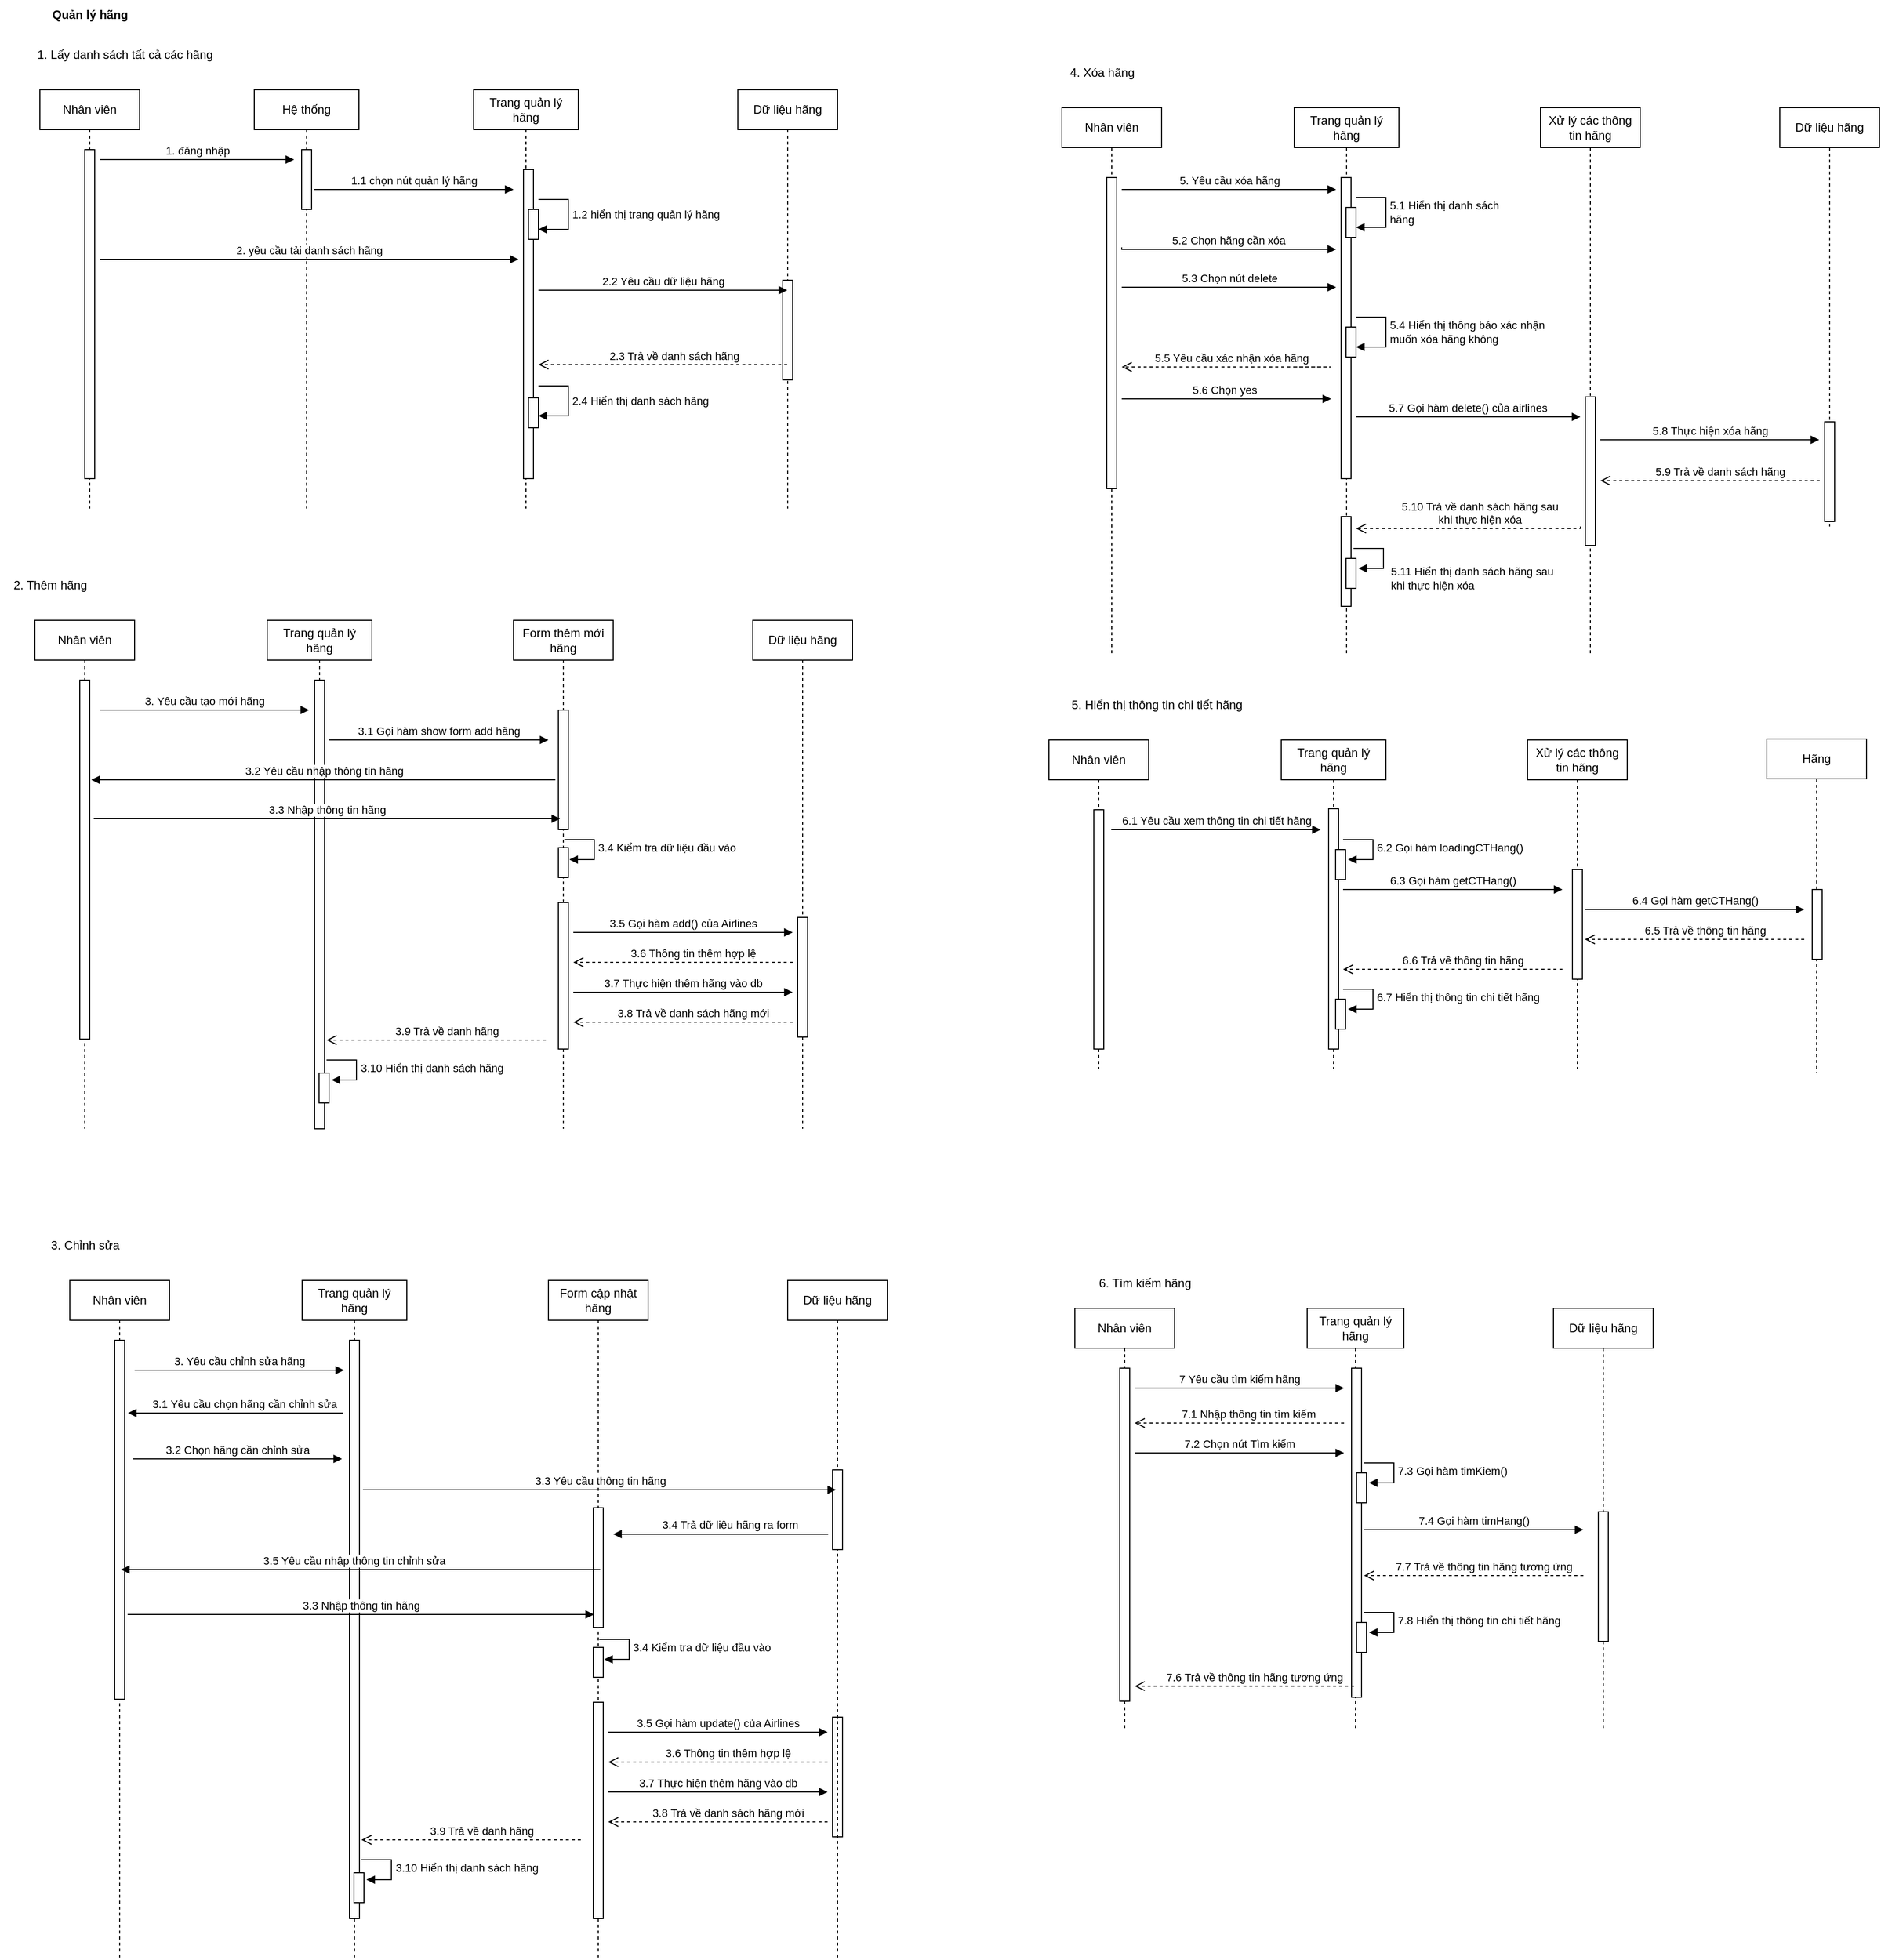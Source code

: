 <mxfile version="22.0.6" type="github">
  <diagram name="Bản sao của Trang-9" id="n7YupnNxS1B1uf7vRVLN">
    <mxGraphModel dx="1502" dy="568" grid="0" gridSize="10" guides="1" tooltips="1" connect="1" arrows="1" fold="1" page="1" pageScale="1" pageWidth="2339" pageHeight="3300" math="0" shadow="0">
      <root>
        <mxCell id="ijy5WbkwjNXw3hCgH0EY-0" />
        <mxCell id="ijy5WbkwjNXw3hCgH0EY-1" parent="ijy5WbkwjNXw3hCgH0EY-0" />
        <mxCell id="ijy5WbkwjNXw3hCgH0EY-2" value="&lt;b&gt;Quản lý hãng&lt;/b&gt;" style="text;html=1;align=center;verticalAlign=middle;resizable=0;points=[];autosize=1;strokeColor=none;fillColor=none;" parent="ijy5WbkwjNXw3hCgH0EY-1" vertex="1">
          <mxGeometry x="285" y="1150" width="100" height="30" as="geometry" />
        </mxCell>
        <mxCell id="ijy5WbkwjNXw3hCgH0EY-3" value="Hệ thống" style="shape=umlLifeline;perimeter=lifelinePerimeter;whiteSpace=wrap;html=1;container=1;dropTarget=0;collapsible=0;recursiveResize=0;outlineConnect=0;portConstraint=eastwest;newEdgeStyle={&quot;curved&quot;:0,&quot;rounded&quot;:0};" parent="ijy5WbkwjNXw3hCgH0EY-1" vertex="1">
          <mxGeometry x="500" y="1240" width="105" height="420" as="geometry" />
        </mxCell>
        <mxCell id="ijy5WbkwjNXw3hCgH0EY-4" value="" style="html=1;points=[[0,0,0,0,5],[0,1,0,0,-5],[1,0,0,0,5],[1,1,0,0,-5]];perimeter=orthogonalPerimeter;outlineConnect=0;targetShapes=umlLifeline;portConstraint=eastwest;newEdgeStyle={&quot;curved&quot;:0,&quot;rounded&quot;:0};" parent="ijy5WbkwjNXw3hCgH0EY-3" vertex="1">
          <mxGeometry x="47.5" y="60" width="10" height="60" as="geometry" />
        </mxCell>
        <mxCell id="ijy5WbkwjNXw3hCgH0EY-5" value="1. đăng nhập" style="html=1;verticalAlign=bottom;endArrow=block;curved=0;rounded=0;" parent="ijy5WbkwjNXw3hCgH0EY-3" edge="1">
          <mxGeometry width="80" relative="1" as="geometry">
            <mxPoint x="-155" y="70" as="sourcePoint" />
            <mxPoint x="40" y="70" as="targetPoint" />
          </mxGeometry>
        </mxCell>
        <mxCell id="ijy5WbkwjNXw3hCgH0EY-6" value="1.1 chọn nút quản lý hãng" style="html=1;verticalAlign=bottom;endArrow=block;curved=0;rounded=0;" parent="ijy5WbkwjNXw3hCgH0EY-3" edge="1">
          <mxGeometry width="80" relative="1" as="geometry">
            <mxPoint x="60" y="100" as="sourcePoint" />
            <mxPoint x="260" y="100" as="targetPoint" />
            <mxPoint as="offset" />
          </mxGeometry>
        </mxCell>
        <mxCell id="ijy5WbkwjNXw3hCgH0EY-7" value="Trang quản lý &lt;br&gt;hãng" style="shape=umlLifeline;perimeter=lifelinePerimeter;whiteSpace=wrap;html=1;container=1;dropTarget=0;collapsible=0;recursiveResize=0;outlineConnect=0;portConstraint=eastwest;newEdgeStyle={&quot;curved&quot;:0,&quot;rounded&quot;:0};" parent="ijy5WbkwjNXw3hCgH0EY-1" vertex="1">
          <mxGeometry x="720" y="1240" width="105" height="420" as="geometry" />
        </mxCell>
        <mxCell id="ijy5WbkwjNXw3hCgH0EY-8" value="" style="html=1;points=[[0,0,0,0,5],[0,1,0,0,-5],[1,0,0,0,5],[1,1,0,0,-5]];perimeter=orthogonalPerimeter;outlineConnect=0;targetShapes=umlLifeline;portConstraint=eastwest;newEdgeStyle={&quot;curved&quot;:0,&quot;rounded&quot;:0};" parent="ijy5WbkwjNXw3hCgH0EY-7" vertex="1">
          <mxGeometry x="50" y="80" width="10" height="310" as="geometry" />
        </mxCell>
        <mxCell id="ijy5WbkwjNXw3hCgH0EY-9" value="" style="html=1;points=[[0,0,0,0,5],[0,1,0,0,-5],[1,0,0,0,5],[1,1,0,0,-5]];perimeter=orthogonalPerimeter;outlineConnect=0;targetShapes=umlLifeline;portConstraint=eastwest;newEdgeStyle={&quot;curved&quot;:0,&quot;rounded&quot;:0};" parent="ijy5WbkwjNXw3hCgH0EY-7" vertex="1">
          <mxGeometry x="55" y="120" width="10" height="30" as="geometry" />
        </mxCell>
        <mxCell id="ijy5WbkwjNXw3hCgH0EY-10" value="1.2 hiển thị trang quản lý hãng" style="html=1;align=left;spacingLeft=2;endArrow=block;rounded=0;edgeStyle=orthogonalEdgeStyle;curved=0;rounded=0;" parent="ijy5WbkwjNXw3hCgH0EY-7" edge="1">
          <mxGeometry relative="1" as="geometry">
            <mxPoint x="65" y="110" as="sourcePoint" />
            <Array as="points">
              <mxPoint x="95" y="140" />
            </Array>
            <mxPoint x="65" y="140" as="targetPoint" />
          </mxGeometry>
        </mxCell>
        <mxCell id="ijy5WbkwjNXw3hCgH0EY-11" value="" style="html=1;points=[[0,0,0,0,5],[0,1,0,0,-5],[1,0,0,0,5],[1,1,0,0,-5]];perimeter=orthogonalPerimeter;outlineConnect=0;targetShapes=umlLifeline;portConstraint=eastwest;newEdgeStyle={&quot;curved&quot;:0,&quot;rounded&quot;:0};" parent="ijy5WbkwjNXw3hCgH0EY-7" vertex="1">
          <mxGeometry x="55" y="309" width="10" height="30" as="geometry" />
        </mxCell>
        <mxCell id="ijy5WbkwjNXw3hCgH0EY-12" value="2.4 Hiển thị danh sách hãng" style="html=1;align=left;spacingLeft=2;endArrow=block;rounded=0;edgeStyle=orthogonalEdgeStyle;curved=0;rounded=0;" parent="ijy5WbkwjNXw3hCgH0EY-7" edge="1">
          <mxGeometry relative="1" as="geometry">
            <mxPoint x="65" y="297" as="sourcePoint" />
            <Array as="points">
              <mxPoint x="95" y="327" />
            </Array>
            <mxPoint x="65" y="327" as="targetPoint" />
          </mxGeometry>
        </mxCell>
        <mxCell id="ijy5WbkwjNXw3hCgH0EY-13" value="Dữ liệu hãng" style="shape=umlLifeline;perimeter=lifelinePerimeter;whiteSpace=wrap;html=1;container=1;dropTarget=0;collapsible=0;recursiveResize=0;outlineConnect=0;portConstraint=eastwest;newEdgeStyle={&quot;curved&quot;:0,&quot;rounded&quot;:0};" parent="ijy5WbkwjNXw3hCgH0EY-1" vertex="1">
          <mxGeometry x="985" y="1240" width="100" height="420" as="geometry" />
        </mxCell>
        <mxCell id="ijy5WbkwjNXw3hCgH0EY-14" value="" style="html=1;points=[[0,0,0,0,5],[0,1,0,0,-5],[1,0,0,0,5],[1,1,0,0,-5]];perimeter=orthogonalPerimeter;outlineConnect=0;targetShapes=umlLifeline;portConstraint=eastwest;newEdgeStyle={&quot;curved&quot;:0,&quot;rounded&quot;:0};" parent="ijy5WbkwjNXw3hCgH0EY-13" vertex="1">
          <mxGeometry x="45" y="191" width="10" height="100" as="geometry" />
        </mxCell>
        <mxCell id="ijy5WbkwjNXw3hCgH0EY-15" value="Nhân viên" style="shape=umlLifeline;perimeter=lifelinePerimeter;whiteSpace=wrap;html=1;container=1;dropTarget=0;collapsible=0;recursiveResize=0;outlineConnect=0;portConstraint=eastwest;newEdgeStyle={&quot;curved&quot;:0,&quot;rounded&quot;:0};" parent="ijy5WbkwjNXw3hCgH0EY-1" vertex="1">
          <mxGeometry x="285" y="1240" width="100" height="420" as="geometry" />
        </mxCell>
        <mxCell id="ijy5WbkwjNXw3hCgH0EY-16" value="" style="html=1;points=[[0,0,0,0,5],[0,1,0,0,-5],[1,0,0,0,5],[1,1,0,0,-5]];perimeter=orthogonalPerimeter;outlineConnect=0;targetShapes=umlLifeline;portConstraint=eastwest;newEdgeStyle={&quot;curved&quot;:0,&quot;rounded&quot;:0};" parent="ijy5WbkwjNXw3hCgH0EY-15" vertex="1">
          <mxGeometry x="45" y="60" width="10" height="330" as="geometry" />
        </mxCell>
        <mxCell id="ijy5WbkwjNXw3hCgH0EY-17" value="1. Lấy danh sách tất cả các hãng" style="text;html=1;align=center;verticalAlign=middle;resizable=0;points=[];autosize=1;strokeColor=none;fillColor=none;" parent="ijy5WbkwjNXw3hCgH0EY-1" vertex="1">
          <mxGeometry x="270" y="1190" width="200" height="30" as="geometry" />
        </mxCell>
        <mxCell id="ijy5WbkwjNXw3hCgH0EY-18" value="2. yêu cầu tải danh sách hãng" style="html=1;verticalAlign=bottom;endArrow=block;curved=0;rounded=0;" parent="ijy5WbkwjNXw3hCgH0EY-1" edge="1">
          <mxGeometry width="80" relative="1" as="geometry">
            <mxPoint x="345" y="1410" as="sourcePoint" />
            <mxPoint x="765" y="1410" as="targetPoint" />
          </mxGeometry>
        </mxCell>
        <mxCell id="ijy5WbkwjNXw3hCgH0EY-19" value="2.2 Yêu cầu dữ liệu hãng" style="html=1;verticalAlign=bottom;endArrow=block;curved=0;rounded=0;" parent="ijy5WbkwjNXw3hCgH0EY-1" edge="1">
          <mxGeometry x="0.004" width="80" relative="1" as="geometry">
            <mxPoint x="785" y="1441" as="sourcePoint" />
            <mxPoint x="1034.5" y="1441" as="targetPoint" />
            <mxPoint as="offset" />
          </mxGeometry>
        </mxCell>
        <mxCell id="ijy5WbkwjNXw3hCgH0EY-20" value="2.3 Trả về danh sách hãng" style="html=1;verticalAlign=bottom;endArrow=open;dashed=1;endSize=8;edgeStyle=elbowEdgeStyle;elbow=vertical;curved=0;rounded=0;" parent="ijy5WbkwjNXw3hCgH0EY-1" edge="1">
          <mxGeometry x="-0.091" relative="1" as="geometry">
            <mxPoint x="785" y="1515.62" as="targetPoint" />
            <Array as="points">
              <mxPoint x="880" y="1515.62" />
            </Array>
            <mxPoint x="1034.5" y="1515.62" as="sourcePoint" />
            <mxPoint as="offset" />
          </mxGeometry>
        </mxCell>
        <mxCell id="ijy5WbkwjNXw3hCgH0EY-21" value="2. Thêm hãng" style="text;html=1;align=center;verticalAlign=middle;resizable=0;points=[];autosize=1;strokeColor=none;fillColor=none;" parent="ijy5WbkwjNXw3hCgH0EY-1" vertex="1">
          <mxGeometry x="245" y="1722" width="100" height="30" as="geometry" />
        </mxCell>
        <mxCell id="ijy5WbkwjNXw3hCgH0EY-22" value="Trang quản lý &lt;br&gt;hãng" style="shape=umlLifeline;perimeter=lifelinePerimeter;whiteSpace=wrap;html=1;container=1;dropTarget=0;collapsible=0;recursiveResize=0;outlineConnect=0;portConstraint=eastwest;newEdgeStyle={&quot;curved&quot;:0,&quot;rounded&quot;:0};" parent="ijy5WbkwjNXw3hCgH0EY-1" vertex="1">
          <mxGeometry x="513" y="1772" width="105" height="510" as="geometry" />
        </mxCell>
        <mxCell id="ijy5WbkwjNXw3hCgH0EY-23" value="" style="html=1;points=[[0,0,0,0,5],[0,1,0,0,-5],[1,0,0,0,5],[1,1,0,0,-5]];perimeter=orthogonalPerimeter;outlineConnect=0;targetShapes=umlLifeline;portConstraint=eastwest;newEdgeStyle={&quot;curved&quot;:0,&quot;rounded&quot;:0};" parent="ijy5WbkwjNXw3hCgH0EY-22" vertex="1">
          <mxGeometry x="47.5" y="60" width="10" height="450" as="geometry" />
        </mxCell>
        <mxCell id="ijy5WbkwjNXw3hCgH0EY-24" value="Form thêm mới hãng" style="shape=umlLifeline;perimeter=lifelinePerimeter;whiteSpace=wrap;html=1;container=1;dropTarget=0;collapsible=0;recursiveResize=0;outlineConnect=0;portConstraint=eastwest;newEdgeStyle={&quot;curved&quot;:0,&quot;rounded&quot;:0};" parent="ijy5WbkwjNXw3hCgH0EY-1" vertex="1">
          <mxGeometry x="760" y="1772" width="100" height="510" as="geometry" />
        </mxCell>
        <mxCell id="ijy5WbkwjNXw3hCgH0EY-25" value="" style="html=1;points=[];perimeter=orthogonalPerimeter;outlineConnect=0;targetShapes=umlLifeline;portConstraint=eastwest;newEdgeStyle={&quot;edgeStyle&quot;:&quot;elbowEdgeStyle&quot;,&quot;elbow&quot;:&quot;vertical&quot;,&quot;curved&quot;:0,&quot;rounded&quot;:0};" parent="ijy5WbkwjNXw3hCgH0EY-24" vertex="1">
          <mxGeometry x="45" y="283" width="10" height="147" as="geometry" />
        </mxCell>
        <mxCell id="ijy5WbkwjNXw3hCgH0EY-26" value="" style="html=1;points=[];perimeter=orthogonalPerimeter;outlineConnect=0;targetShapes=umlLifeline;portConstraint=eastwest;newEdgeStyle={&quot;edgeStyle&quot;:&quot;elbowEdgeStyle&quot;,&quot;elbow&quot;:&quot;vertical&quot;,&quot;curved&quot;:0,&quot;rounded&quot;:0};" parent="ijy5WbkwjNXw3hCgH0EY-24" vertex="1">
          <mxGeometry x="45" y="228" width="10" height="30" as="geometry" />
        </mxCell>
        <mxCell id="ijy5WbkwjNXw3hCgH0EY-27" value="" style="html=1;points=[];perimeter=orthogonalPerimeter;outlineConnect=0;targetShapes=umlLifeline;portConstraint=eastwest;newEdgeStyle={&quot;edgeStyle&quot;:&quot;elbowEdgeStyle&quot;,&quot;elbow&quot;:&quot;vertical&quot;,&quot;curved&quot;:0,&quot;rounded&quot;:0};" parent="ijy5WbkwjNXw3hCgH0EY-24" vertex="1">
          <mxGeometry x="45" y="90" width="10" height="120" as="geometry" />
        </mxCell>
        <mxCell id="ijy5WbkwjNXw3hCgH0EY-28" value="Dữ liệu hãng" style="shape=umlLifeline;perimeter=lifelinePerimeter;whiteSpace=wrap;html=1;container=1;dropTarget=0;collapsible=0;recursiveResize=0;outlineConnect=0;portConstraint=eastwest;newEdgeStyle={&quot;curved&quot;:0,&quot;rounded&quot;:0};" parent="ijy5WbkwjNXw3hCgH0EY-1" vertex="1">
          <mxGeometry x="1000" y="1772" width="100" height="510" as="geometry" />
        </mxCell>
        <mxCell id="ijy5WbkwjNXw3hCgH0EY-29" value="" style="html=1;points=[];perimeter=orthogonalPerimeter;outlineConnect=0;targetShapes=umlLifeline;portConstraint=eastwest;newEdgeStyle={&quot;edgeStyle&quot;:&quot;elbowEdgeStyle&quot;,&quot;elbow&quot;:&quot;vertical&quot;,&quot;curved&quot;:0,&quot;rounded&quot;:0};" parent="ijy5WbkwjNXw3hCgH0EY-28" vertex="1">
          <mxGeometry x="45" y="298" width="10" height="120" as="geometry" />
        </mxCell>
        <mxCell id="ijy5WbkwjNXw3hCgH0EY-30" value="Nhân viên" style="shape=umlLifeline;perimeter=lifelinePerimeter;whiteSpace=wrap;html=1;container=1;dropTarget=0;collapsible=0;recursiveResize=0;outlineConnect=0;portConstraint=eastwest;newEdgeStyle={&quot;curved&quot;:0,&quot;rounded&quot;:0};" parent="ijy5WbkwjNXw3hCgH0EY-1" vertex="1">
          <mxGeometry x="280" y="1772" width="100" height="510" as="geometry" />
        </mxCell>
        <mxCell id="ijy5WbkwjNXw3hCgH0EY-31" value="" style="html=1;points=[[0,0,0,0,5],[0,1,0,0,-5],[1,0,0,0,5],[1,1,0,0,-5]];perimeter=orthogonalPerimeter;outlineConnect=0;targetShapes=umlLifeline;portConstraint=eastwest;newEdgeStyle={&quot;curved&quot;:0,&quot;rounded&quot;:0};" parent="ijy5WbkwjNXw3hCgH0EY-30" vertex="1">
          <mxGeometry x="45" y="60" width="10" height="360" as="geometry" />
        </mxCell>
        <mxCell id="ijy5WbkwjNXw3hCgH0EY-32" value="" style="html=1;points=[];perimeter=orthogonalPerimeter;outlineConnect=0;targetShapes=umlLifeline;portConstraint=eastwest;newEdgeStyle={&quot;edgeStyle&quot;:&quot;elbowEdgeStyle&quot;,&quot;elbow&quot;:&quot;vertical&quot;,&quot;curved&quot;:0,&quot;rounded&quot;:0};" parent="ijy5WbkwjNXw3hCgH0EY-1" vertex="1">
          <mxGeometry x="565" y="2226" width="10" height="30" as="geometry" />
        </mxCell>
        <mxCell id="ijy5WbkwjNXw3hCgH0EY-33" value="3.10 Hiển thị danh sách hãng" style="html=1;align=left;spacingLeft=2;endArrow=block;rounded=0;edgeStyle=orthogonalEdgeStyle;curved=0;rounded=0;" parent="ijy5WbkwjNXw3hCgH0EY-1" edge="1">
          <mxGeometry relative="1" as="geometry">
            <mxPoint x="572.5" y="2213" as="sourcePoint" />
            <Array as="points">
              <mxPoint x="572.5" y="2213" />
              <mxPoint x="602.5" y="2213" />
              <mxPoint x="602.5" y="2233" />
            </Array>
            <mxPoint x="577.5" y="2233" as="targetPoint" />
          </mxGeometry>
        </mxCell>
        <mxCell id="ijy5WbkwjNXw3hCgH0EY-34" value="3. Yêu cầu tạo mới hãng" style="html=1;verticalAlign=bottom;endArrow=block;edgeStyle=elbowEdgeStyle;elbow=vertical;curved=0;rounded=0;" parent="ijy5WbkwjNXw3hCgH0EY-1" edge="1">
          <mxGeometry relative="1" as="geometry">
            <mxPoint x="345" y="1862" as="sourcePoint" />
            <Array as="points">
              <mxPoint x="430" y="1862" />
            </Array>
            <mxPoint x="555" y="1862" as="targetPoint" />
          </mxGeometry>
        </mxCell>
        <mxCell id="ijy5WbkwjNXw3hCgH0EY-35" value="3.1 Gọi hàm show form add hãng" style="html=1;verticalAlign=bottom;endArrow=block;edgeStyle=elbowEdgeStyle;elbow=vertical;curved=0;rounded=0;" parent="ijy5WbkwjNXw3hCgH0EY-1" edge="1">
          <mxGeometry relative="1" as="geometry">
            <mxPoint x="575" y="1892" as="sourcePoint" />
            <Array as="points">
              <mxPoint x="670" y="1892" />
            </Array>
            <mxPoint x="795" y="1892" as="targetPoint" />
            <mxPoint as="offset" />
          </mxGeometry>
        </mxCell>
        <mxCell id="ijy5WbkwjNXw3hCgH0EY-36" value="3.5 Gọi hàm&amp;nbsp;add() của Airlines" style="html=1;verticalAlign=bottom;endArrow=block;edgeStyle=elbowEdgeStyle;elbow=vertical;curved=0;rounded=0;" parent="ijy5WbkwjNXw3hCgH0EY-1" edge="1">
          <mxGeometry relative="1" as="geometry">
            <mxPoint x="820" y="2085" as="sourcePoint" />
            <Array as="points">
              <mxPoint x="915" y="2085" />
            </Array>
            <mxPoint x="1040" y="2085" as="targetPoint" />
            <mxPoint as="offset" />
          </mxGeometry>
        </mxCell>
        <mxCell id="ijy5WbkwjNXw3hCgH0EY-37" value="3.6 Thông tin thêm hợp lệ" style="html=1;verticalAlign=bottom;endArrow=open;dashed=1;endSize=8;edgeStyle=elbowEdgeStyle;elbow=vertical;curved=0;rounded=0;" parent="ijy5WbkwjNXw3hCgH0EY-1" edge="1">
          <mxGeometry x="-0.091" relative="1" as="geometry">
            <mxPoint x="820" y="2115" as="targetPoint" />
            <Array as="points">
              <mxPoint x="915" y="2115" />
            </Array>
            <mxPoint x="1040" y="2115" as="sourcePoint" />
            <mxPoint as="offset" />
          </mxGeometry>
        </mxCell>
        <mxCell id="ijy5WbkwjNXw3hCgH0EY-38" value="3.9 Trả về danh hãng" style="html=1;verticalAlign=bottom;endArrow=open;dashed=1;endSize=8;edgeStyle=elbowEdgeStyle;elbow=vertical;curved=0;rounded=0;" parent="ijy5WbkwjNXw3hCgH0EY-1" edge="1">
          <mxGeometry x="-0.091" relative="1" as="geometry">
            <mxPoint x="572.5" y="2193" as="targetPoint" />
            <Array as="points">
              <mxPoint x="667.5" y="2193" />
            </Array>
            <mxPoint x="792.5" y="2193" as="sourcePoint" />
            <mxPoint as="offset" />
          </mxGeometry>
        </mxCell>
        <mxCell id="ijy5WbkwjNXw3hCgH0EY-39" value="3.7 Thực hiện thêm hãng vào db" style="html=1;verticalAlign=bottom;endArrow=block;edgeStyle=elbowEdgeStyle;elbow=vertical;curved=0;rounded=0;" parent="ijy5WbkwjNXw3hCgH0EY-1" edge="1">
          <mxGeometry relative="1" as="geometry">
            <mxPoint x="820" y="2145" as="sourcePoint" />
            <Array as="points">
              <mxPoint x="915" y="2145" />
            </Array>
            <mxPoint x="1040" y="2145" as="targetPoint" />
          </mxGeometry>
        </mxCell>
        <mxCell id="ijy5WbkwjNXw3hCgH0EY-40" value="3.8 Trả về danh sách hãng mới" style="html=1;verticalAlign=bottom;endArrow=open;dashed=1;endSize=8;edgeStyle=elbowEdgeStyle;elbow=vertical;curved=0;rounded=0;" parent="ijy5WbkwjNXw3hCgH0EY-1" edge="1">
          <mxGeometry x="-0.091" relative="1" as="geometry">
            <mxPoint x="820" y="2175" as="targetPoint" />
            <Array as="points">
              <mxPoint x="915" y="2175" />
            </Array>
            <mxPoint x="1040" y="2175" as="sourcePoint" />
            <mxPoint as="offset" />
          </mxGeometry>
        </mxCell>
        <mxCell id="ijy5WbkwjNXw3hCgH0EY-41" value="3.2 Yêu cầu nhập thông tin hãng" style="html=1;verticalAlign=bottom;endArrow=block;edgeStyle=elbowEdgeStyle;elbow=vertical;curved=0;rounded=0;" parent="ijy5WbkwjNXw3hCgH0EY-1" edge="1">
          <mxGeometry relative="1" as="geometry">
            <mxPoint x="802" y="1932" as="sourcePoint" />
            <Array as="points">
              <mxPoint x="682" y="1932" />
            </Array>
            <mxPoint x="336.548" y="1932" as="targetPoint" />
            <mxPoint as="offset" />
          </mxGeometry>
        </mxCell>
        <mxCell id="ijy5WbkwjNXw3hCgH0EY-42" value="3.3 Nhập thông tin hãng" style="html=1;verticalAlign=bottom;endArrow=block;edgeStyle=elbowEdgeStyle;elbow=vertical;curved=0;rounded=0;" parent="ijy5WbkwjNXw3hCgH0EY-1" edge="1">
          <mxGeometry relative="1" as="geometry">
            <mxPoint x="339" y="1971" as="sourcePoint" />
            <Array as="points">
              <mxPoint x="681.73" y="1971" />
            </Array>
            <mxPoint x="806.73" y="1971" as="targetPoint" />
            <mxPoint as="offset" />
          </mxGeometry>
        </mxCell>
        <mxCell id="ijy5WbkwjNXw3hCgH0EY-43" value="3.4 Kiểm tra dữ liệu đầu vào" style="html=1;align=left;spacingLeft=2;endArrow=block;rounded=0;edgeStyle=orthogonalEdgeStyle;curved=0;rounded=0;" parent="ijy5WbkwjNXw3hCgH0EY-1" edge="1">
          <mxGeometry relative="1" as="geometry">
            <mxPoint x="811" y="1992" as="sourcePoint" />
            <Array as="points">
              <mxPoint x="811" y="1992" />
              <mxPoint x="841" y="1992" />
              <mxPoint x="841" y="2012" />
            </Array>
            <mxPoint x="816" y="2012" as="targetPoint" />
          </mxGeometry>
        </mxCell>
        <mxCell id="ijy5WbkwjNXw3hCgH0EY-44" value="3. Chỉnh sửa" style="text;html=1;align=center;verticalAlign=middle;resizable=0;points=[];autosize=1;strokeColor=none;fillColor=none;" parent="ijy5WbkwjNXw3hCgH0EY-1" vertex="1">
          <mxGeometry x="285" y="2384" width="90" height="30" as="geometry" />
        </mxCell>
        <mxCell id="ijy5WbkwjNXw3hCgH0EY-45" value="Trang quản lý &lt;br&gt;hãng" style="shape=umlLifeline;perimeter=lifelinePerimeter;whiteSpace=wrap;html=1;container=1;dropTarget=0;collapsible=0;recursiveResize=0;outlineConnect=0;portConstraint=eastwest;newEdgeStyle={&quot;curved&quot;:0,&quot;rounded&quot;:0};" parent="ijy5WbkwjNXw3hCgH0EY-1" vertex="1">
          <mxGeometry x="548" y="2434" width="105" height="680" as="geometry" />
        </mxCell>
        <mxCell id="ijy5WbkwjNXw3hCgH0EY-46" value="" style="html=1;points=[[0,0,0,0,5],[0,1,0,0,-5],[1,0,0,0,5],[1,1,0,0,-5]];perimeter=orthogonalPerimeter;outlineConnect=0;targetShapes=umlLifeline;portConstraint=eastwest;newEdgeStyle={&quot;curved&quot;:0,&quot;rounded&quot;:0};" parent="ijy5WbkwjNXw3hCgH0EY-45" vertex="1">
          <mxGeometry x="47.5" y="60" width="10" height="580" as="geometry" />
        </mxCell>
        <mxCell id="ijy5WbkwjNXw3hCgH0EY-47" value="Form cập nhật hãng" style="shape=umlLifeline;perimeter=lifelinePerimeter;whiteSpace=wrap;html=1;container=1;dropTarget=0;collapsible=0;recursiveResize=0;outlineConnect=0;portConstraint=eastwest;newEdgeStyle={&quot;curved&quot;:0,&quot;rounded&quot;:0};" parent="ijy5WbkwjNXw3hCgH0EY-1" vertex="1">
          <mxGeometry x="795" y="2434" width="100" height="680" as="geometry" />
        </mxCell>
        <mxCell id="ijy5WbkwjNXw3hCgH0EY-48" value="" style="html=1;points=[];perimeter=orthogonalPerimeter;outlineConnect=0;targetShapes=umlLifeline;portConstraint=eastwest;newEdgeStyle={&quot;edgeStyle&quot;:&quot;elbowEdgeStyle&quot;,&quot;elbow&quot;:&quot;vertical&quot;,&quot;curved&quot;:0,&quot;rounded&quot;:0};" parent="ijy5WbkwjNXw3hCgH0EY-47" vertex="1">
          <mxGeometry x="45" y="423" width="10" height="217" as="geometry" />
        </mxCell>
        <mxCell id="ijy5WbkwjNXw3hCgH0EY-49" value="" style="html=1;points=[];perimeter=orthogonalPerimeter;outlineConnect=0;targetShapes=umlLifeline;portConstraint=eastwest;newEdgeStyle={&quot;edgeStyle&quot;:&quot;elbowEdgeStyle&quot;,&quot;elbow&quot;:&quot;vertical&quot;,&quot;curved&quot;:0,&quot;rounded&quot;:0};" parent="ijy5WbkwjNXw3hCgH0EY-47" vertex="1">
          <mxGeometry x="45" y="368" width="10" height="30" as="geometry" />
        </mxCell>
        <mxCell id="ijy5WbkwjNXw3hCgH0EY-50" value="" style="html=1;points=[];perimeter=orthogonalPerimeter;outlineConnect=0;targetShapes=umlLifeline;portConstraint=eastwest;newEdgeStyle={&quot;edgeStyle&quot;:&quot;elbowEdgeStyle&quot;,&quot;elbow&quot;:&quot;vertical&quot;,&quot;curved&quot;:0,&quot;rounded&quot;:0};" parent="ijy5WbkwjNXw3hCgH0EY-47" vertex="1">
          <mxGeometry x="45" y="228" width="10" height="120" as="geometry" />
        </mxCell>
        <mxCell id="ijy5WbkwjNXw3hCgH0EY-51" value="" style="html=1;points=[];perimeter=orthogonalPerimeter;outlineConnect=0;targetShapes=umlLifeline;portConstraint=eastwest;newEdgeStyle={&quot;edgeStyle&quot;:&quot;elbowEdgeStyle&quot;,&quot;elbow&quot;:&quot;vertical&quot;,&quot;curved&quot;:0,&quot;rounded&quot;:0};" parent="ijy5WbkwjNXw3hCgH0EY-1" vertex="1">
          <mxGeometry x="1080" y="2872" width="10" height="120" as="geometry" />
        </mxCell>
        <mxCell id="ijy5WbkwjNXw3hCgH0EY-52" value="Nhân viên" style="shape=umlLifeline;perimeter=lifelinePerimeter;whiteSpace=wrap;html=1;container=1;dropTarget=0;collapsible=0;recursiveResize=0;outlineConnect=0;portConstraint=eastwest;newEdgeStyle={&quot;curved&quot;:0,&quot;rounded&quot;:0};" parent="ijy5WbkwjNXw3hCgH0EY-1" vertex="1">
          <mxGeometry x="315" y="2434" width="100" height="680" as="geometry" />
        </mxCell>
        <mxCell id="ijy5WbkwjNXw3hCgH0EY-53" value="" style="html=1;points=[[0,0,0,0,5],[0,1,0,0,-5],[1,0,0,0,5],[1,1,0,0,-5]];perimeter=orthogonalPerimeter;outlineConnect=0;targetShapes=umlLifeline;portConstraint=eastwest;newEdgeStyle={&quot;curved&quot;:0,&quot;rounded&quot;:0};" parent="ijy5WbkwjNXw3hCgH0EY-52" vertex="1">
          <mxGeometry x="45" y="60" width="10" height="360" as="geometry" />
        </mxCell>
        <mxCell id="ijy5WbkwjNXw3hCgH0EY-54" value="" style="html=1;points=[];perimeter=orthogonalPerimeter;outlineConnect=0;targetShapes=umlLifeline;portConstraint=eastwest;newEdgeStyle={&quot;edgeStyle&quot;:&quot;elbowEdgeStyle&quot;,&quot;elbow&quot;:&quot;vertical&quot;,&quot;curved&quot;:0,&quot;rounded&quot;:0};" parent="ijy5WbkwjNXw3hCgH0EY-1" vertex="1">
          <mxGeometry x="600" y="3028" width="10" height="30" as="geometry" />
        </mxCell>
        <mxCell id="ijy5WbkwjNXw3hCgH0EY-55" value="3.10 Hiển thị danh sách hãng" style="html=1;align=left;spacingLeft=2;endArrow=block;rounded=0;edgeStyle=orthogonalEdgeStyle;curved=0;rounded=0;" parent="ijy5WbkwjNXw3hCgH0EY-1" edge="1">
          <mxGeometry relative="1" as="geometry">
            <mxPoint x="607.5" y="3015" as="sourcePoint" />
            <Array as="points">
              <mxPoint x="607.5" y="3015" />
              <mxPoint x="637.5" y="3015" />
              <mxPoint x="637.5" y="3035" />
            </Array>
            <mxPoint x="612.5" y="3035" as="targetPoint" />
          </mxGeometry>
        </mxCell>
        <mxCell id="ijy5WbkwjNXw3hCgH0EY-56" value="3. Yêu cầu chỉnh sửa hãng" style="html=1;verticalAlign=bottom;endArrow=block;edgeStyle=elbowEdgeStyle;elbow=vertical;curved=0;rounded=0;" parent="ijy5WbkwjNXw3hCgH0EY-1" edge="1">
          <mxGeometry relative="1" as="geometry">
            <mxPoint x="380" y="2524" as="sourcePoint" />
            <Array as="points">
              <mxPoint x="465" y="2524" />
            </Array>
            <mxPoint x="590" y="2524" as="targetPoint" />
          </mxGeometry>
        </mxCell>
        <mxCell id="ijy5WbkwjNXw3hCgH0EY-57" value="3.5 Gọi hàm&amp;nbsp;update() của Airlines" style="html=1;verticalAlign=bottom;endArrow=block;edgeStyle=elbowEdgeStyle;elbow=vertical;curved=0;rounded=0;" parent="ijy5WbkwjNXw3hCgH0EY-1" edge="1">
          <mxGeometry relative="1" as="geometry">
            <mxPoint x="855" y="2887" as="sourcePoint" />
            <Array as="points">
              <mxPoint x="950" y="2887" />
            </Array>
            <mxPoint x="1075" y="2887" as="targetPoint" />
            <mxPoint as="offset" />
          </mxGeometry>
        </mxCell>
        <mxCell id="ijy5WbkwjNXw3hCgH0EY-58" value="3.6 Thông tin thêm hợp lệ" style="html=1;verticalAlign=bottom;endArrow=open;dashed=1;endSize=8;edgeStyle=elbowEdgeStyle;elbow=vertical;curved=0;rounded=0;" parent="ijy5WbkwjNXw3hCgH0EY-1" edge="1">
          <mxGeometry x="-0.091" relative="1" as="geometry">
            <mxPoint x="855" y="2917" as="targetPoint" />
            <Array as="points">
              <mxPoint x="950" y="2917" />
            </Array>
            <mxPoint x="1075" y="2917" as="sourcePoint" />
            <mxPoint as="offset" />
          </mxGeometry>
        </mxCell>
        <mxCell id="ijy5WbkwjNXw3hCgH0EY-59" value="3.9 Trả về danh hãng" style="html=1;verticalAlign=bottom;endArrow=open;dashed=1;endSize=8;edgeStyle=elbowEdgeStyle;elbow=vertical;curved=0;rounded=0;" parent="ijy5WbkwjNXw3hCgH0EY-1" edge="1">
          <mxGeometry x="-0.091" relative="1" as="geometry">
            <mxPoint x="607.5" y="2995" as="targetPoint" />
            <Array as="points">
              <mxPoint x="702.5" y="2995" />
            </Array>
            <mxPoint x="827.5" y="2995" as="sourcePoint" />
            <mxPoint as="offset" />
          </mxGeometry>
        </mxCell>
        <mxCell id="ijy5WbkwjNXw3hCgH0EY-60" value="3.7 Thực hiện thêm hãng vào db" style="html=1;verticalAlign=bottom;endArrow=block;edgeStyle=elbowEdgeStyle;elbow=vertical;curved=0;rounded=0;" parent="ijy5WbkwjNXw3hCgH0EY-1" edge="1">
          <mxGeometry relative="1" as="geometry">
            <mxPoint x="855" y="2947" as="sourcePoint" />
            <Array as="points">
              <mxPoint x="950" y="2947" />
            </Array>
            <mxPoint x="1075" y="2947" as="targetPoint" />
          </mxGeometry>
        </mxCell>
        <mxCell id="ijy5WbkwjNXw3hCgH0EY-61" value="3.8 Trả về danh sách hãng mới" style="html=1;verticalAlign=bottom;endArrow=open;dashed=1;endSize=8;edgeStyle=elbowEdgeStyle;elbow=vertical;curved=0;rounded=0;" parent="ijy5WbkwjNXw3hCgH0EY-1" edge="1">
          <mxGeometry x="-0.091" relative="1" as="geometry">
            <mxPoint x="855" y="2977" as="targetPoint" />
            <Array as="points">
              <mxPoint x="950" y="2977" />
            </Array>
            <mxPoint x="1075" y="2977" as="sourcePoint" />
            <mxPoint as="offset" />
          </mxGeometry>
        </mxCell>
        <mxCell id="ijy5WbkwjNXw3hCgH0EY-62" value="3.3 Nhập thông tin hãng" style="html=1;verticalAlign=bottom;endArrow=block;edgeStyle=elbowEdgeStyle;elbow=vertical;curved=0;rounded=0;" parent="ijy5WbkwjNXw3hCgH0EY-1" edge="1">
          <mxGeometry relative="1" as="geometry">
            <mxPoint x="373" y="2769" as="sourcePoint" />
            <Array as="points">
              <mxPoint x="715.73" y="2769" />
            </Array>
            <mxPoint x="840.73" y="2769" as="targetPoint" />
            <mxPoint as="offset" />
          </mxGeometry>
        </mxCell>
        <mxCell id="ijy5WbkwjNXw3hCgH0EY-63" value="3.4 Kiểm tra dữ liệu đầu vào" style="html=1;align=left;spacingLeft=2;endArrow=block;rounded=0;edgeStyle=orthogonalEdgeStyle;curved=0;rounded=0;" parent="ijy5WbkwjNXw3hCgH0EY-1" edge="1">
          <mxGeometry relative="1" as="geometry">
            <mxPoint x="846" y="2794" as="sourcePoint" />
            <Array as="points">
              <mxPoint x="846" y="2794" />
              <mxPoint x="876" y="2794" />
              <mxPoint x="876" y="2814" />
            </Array>
            <mxPoint x="851" y="2814" as="targetPoint" />
          </mxGeometry>
        </mxCell>
        <mxCell id="ijy5WbkwjNXw3hCgH0EY-64" value="Dữ liệu hãng" style="shape=umlLifeline;perimeter=lifelinePerimeter;whiteSpace=wrap;html=1;container=1;dropTarget=0;collapsible=0;recursiveResize=0;outlineConnect=0;portConstraint=eastwest;newEdgeStyle={&quot;curved&quot;:0,&quot;rounded&quot;:0};" parent="ijy5WbkwjNXw3hCgH0EY-1" vertex="1">
          <mxGeometry x="1035" y="2434" width="100" height="680" as="geometry" />
        </mxCell>
        <mxCell id="ijy5WbkwjNXw3hCgH0EY-65" value="" style="html=1;points=[];perimeter=orthogonalPerimeter;outlineConnect=0;targetShapes=umlLifeline;portConstraint=eastwest;newEdgeStyle={&quot;edgeStyle&quot;:&quot;elbowEdgeStyle&quot;,&quot;elbow&quot;:&quot;vertical&quot;,&quot;curved&quot;:0,&quot;rounded&quot;:0};" parent="ijy5WbkwjNXw3hCgH0EY-64" vertex="1">
          <mxGeometry x="45" y="190" width="10" height="80" as="geometry" />
        </mxCell>
        <mxCell id="ijy5WbkwjNXw3hCgH0EY-66" value="3.1 Yêu cầu chọn hãng cần chỉnh sửa" style="html=1;verticalAlign=bottom;endArrow=block;edgeStyle=elbowEdgeStyle;elbow=vertical;curved=0;rounded=0;" parent="ijy5WbkwjNXw3hCgH0EY-1" edge="1">
          <mxGeometry x="0.122" relative="1" as="geometry">
            <mxPoint x="539" y="2567" as="sourcePoint" />
            <Array as="points">
              <mxPoint x="589" y="2567" />
            </Array>
            <mxPoint x="373.389" y="2567" as="targetPoint" />
            <mxPoint as="offset" />
          </mxGeometry>
        </mxCell>
        <mxCell id="ijy5WbkwjNXw3hCgH0EY-67" value="3.2 Chọn hãng cần chỉnh sửa" style="html=1;verticalAlign=bottom;endArrow=block;edgeStyle=elbowEdgeStyle;elbow=vertical;curved=0;rounded=0;" parent="ijy5WbkwjNXw3hCgH0EY-1" edge="1">
          <mxGeometry relative="1" as="geometry">
            <mxPoint x="378" y="2613" as="sourcePoint" />
            <Array as="points">
              <mxPoint x="463" y="2613" />
            </Array>
            <mxPoint x="588" y="2613" as="targetPoint" />
          </mxGeometry>
        </mxCell>
        <mxCell id="ijy5WbkwjNXw3hCgH0EY-68" value="3.3 Yêu cầu thông tin hãng" style="html=1;verticalAlign=bottom;endArrow=block;edgeStyle=elbowEdgeStyle;elbow=vertical;curved=0;rounded=0;" parent="ijy5WbkwjNXw3hCgH0EY-1" edge="1">
          <mxGeometry relative="1" as="geometry">
            <mxPoint x="609" y="2644" as="sourcePoint" />
            <Array as="points">
              <mxPoint x="694" y="2644" />
            </Array>
            <mxPoint x="1083.5" y="2644" as="targetPoint" />
          </mxGeometry>
        </mxCell>
        <mxCell id="ijy5WbkwjNXw3hCgH0EY-69" value="3.4 Trả dữ liệu hãng ra form" style="html=1;verticalAlign=bottom;endArrow=block;edgeStyle=elbowEdgeStyle;elbow=vertical;curved=0;rounded=0;" parent="ijy5WbkwjNXw3hCgH0EY-1" edge="1">
          <mxGeometry x="0.122" relative="1" as="geometry">
            <mxPoint x="1025.61" y="2688.44" as="sourcePoint" />
            <Array as="points">
              <mxPoint x="1075.61" y="2688.44" />
            </Array>
            <mxPoint x="859.999" y="2688.44" as="targetPoint" />
            <mxPoint as="offset" />
          </mxGeometry>
        </mxCell>
        <mxCell id="ijy5WbkwjNXw3hCgH0EY-70" value="3.5 Yêu cầu nhập thông tin chỉnh sửa" style="html=1;verticalAlign=bottom;endArrow=block;edgeStyle=elbowEdgeStyle;elbow=vertical;curved=0;rounded=0;" parent="ijy5WbkwjNXw3hCgH0EY-1" edge="1">
          <mxGeometry x="0.122" relative="1" as="geometry">
            <mxPoint x="797" y="2724" as="sourcePoint" />
            <Array as="points">
              <mxPoint x="847" y="2724" />
            </Array>
            <mxPoint x="366.389" y="2724" as="targetPoint" />
            <mxPoint as="offset" />
          </mxGeometry>
        </mxCell>
        <mxCell id="ijy5WbkwjNXw3hCgH0EY-71" value="4. Xóa hãng" style="text;html=1;align=center;verticalAlign=middle;resizable=0;points=[];autosize=1;strokeColor=none;fillColor=none;" parent="ijy5WbkwjNXw3hCgH0EY-1" vertex="1">
          <mxGeometry x="1305" y="1208" width="90" height="30" as="geometry" />
        </mxCell>
        <mxCell id="ijy5WbkwjNXw3hCgH0EY-72" value="Trang quản lý &lt;br&gt;hãng" style="shape=umlLifeline;perimeter=lifelinePerimeter;whiteSpace=wrap;html=1;container=1;dropTarget=0;collapsible=0;recursiveResize=0;outlineConnect=0;portConstraint=eastwest;newEdgeStyle={&quot;curved&quot;:0,&quot;rounded&quot;:0};" parent="ijy5WbkwjNXw3hCgH0EY-1" vertex="1">
          <mxGeometry x="1543" y="1258" width="105" height="550" as="geometry" />
        </mxCell>
        <mxCell id="ijy5WbkwjNXw3hCgH0EY-73" value="5.11 Hiển thị&amp;nbsp;danh sách hãng sau&lt;br style=&quot;border-color: var(--border-color); text-align: center;&quot;&gt;khi thực hiện xóa" style="html=1;align=left;spacingLeft=2;endArrow=block;rounded=0;edgeStyle=orthogonalEdgeStyle;curved=0;rounded=0;" parent="ijy5WbkwjNXw3hCgH0EY-72" edge="1">
          <mxGeometry x="0.333" y="10" relative="1" as="geometry">
            <mxPoint x="59.5" y="442" as="sourcePoint" />
            <Array as="points">
              <mxPoint x="59.5" y="442" />
              <mxPoint x="89.5" y="442" />
              <mxPoint x="89.5" y="462" />
            </Array>
            <mxPoint x="64.5" y="462" as="targetPoint" />
            <mxPoint x="3" as="offset" />
          </mxGeometry>
        </mxCell>
        <mxCell id="ijy5WbkwjNXw3hCgH0EY-74" value="Xử lý các thông tin hãng" style="shape=umlLifeline;perimeter=lifelinePerimeter;whiteSpace=wrap;html=1;container=1;dropTarget=0;collapsible=0;recursiveResize=0;outlineConnect=0;portConstraint=eastwest;newEdgeStyle={&quot;curved&quot;:0,&quot;rounded&quot;:0};" parent="ijy5WbkwjNXw3hCgH0EY-1" vertex="1">
          <mxGeometry x="1790" y="1258" width="100" height="550" as="geometry" />
        </mxCell>
        <mxCell id="ijy5WbkwjNXw3hCgH0EY-75" value="5.10 Trả về danh sách hãng sau&lt;br style=&quot;border-color: var(--border-color);&quot;&gt;khi thực hiện xóa" style="html=1;verticalAlign=bottom;endArrow=open;dashed=1;endSize=8;edgeStyle=elbowEdgeStyle;elbow=vertical;curved=0;rounded=0;" parent="ijy5WbkwjNXw3hCgH0EY-74" edge="1">
          <mxGeometry x="-0.091" relative="1" as="geometry">
            <mxPoint x="-185" y="422" as="targetPoint" />
            <Array as="points">
              <mxPoint x="-112.5" y="422" />
            </Array>
            <mxPoint x="40" y="420" as="sourcePoint" />
            <mxPoint as="offset" />
          </mxGeometry>
        </mxCell>
        <mxCell id="ijy5WbkwjNXw3hCgH0EY-76" value="Dữ liệu hãng" style="shape=umlLifeline;perimeter=lifelinePerimeter;whiteSpace=wrap;html=1;container=1;dropTarget=0;collapsible=0;recursiveResize=0;outlineConnect=0;portConstraint=eastwest;newEdgeStyle={&quot;curved&quot;:0,&quot;rounded&quot;:0};" parent="ijy5WbkwjNXw3hCgH0EY-1" vertex="1">
          <mxGeometry x="2030" y="1258" width="100" height="420" as="geometry" />
        </mxCell>
        <mxCell id="ijy5WbkwjNXw3hCgH0EY-77" value="" style="html=1;points=[[0,0,0,0,5],[0,1,0,0,-5],[1,0,0,0,5],[1,1,0,0,-5]];perimeter=orthogonalPerimeter;outlineConnect=0;targetShapes=umlLifeline;portConstraint=eastwest;newEdgeStyle={&quot;curved&quot;:0,&quot;rounded&quot;:0};" parent="ijy5WbkwjNXw3hCgH0EY-76" vertex="1">
          <mxGeometry x="45" y="315" width="10" height="100" as="geometry" />
        </mxCell>
        <mxCell id="ijy5WbkwjNXw3hCgH0EY-78" value="Nhân viên" style="shape=umlLifeline;perimeter=lifelinePerimeter;whiteSpace=wrap;html=1;container=1;dropTarget=0;collapsible=0;recursiveResize=0;outlineConnect=0;portConstraint=eastwest;newEdgeStyle={&quot;curved&quot;:0,&quot;rounded&quot;:0};" parent="ijy5WbkwjNXw3hCgH0EY-1" vertex="1">
          <mxGeometry x="1310" y="1258" width="100" height="550" as="geometry" />
        </mxCell>
        <mxCell id="ijy5WbkwjNXw3hCgH0EY-79" value="" style="html=1;points=[[0,0,0,0,5],[0,1,0,0,-5],[1,0,0,0,5],[1,1,0,0,-5]];perimeter=orthogonalPerimeter;outlineConnect=0;targetShapes=umlLifeline;portConstraint=eastwest;newEdgeStyle={&quot;curved&quot;:0,&quot;rounded&quot;:0};" parent="ijy5WbkwjNXw3hCgH0EY-78" vertex="1">
          <mxGeometry x="45" y="70" width="10" height="312" as="geometry" />
        </mxCell>
        <mxCell id="ijy5WbkwjNXw3hCgH0EY-80" value="" style="html=1;points=[[0,0,0,0,5],[0,1,0,0,-5],[1,0,0,0,5],[1,1,0,0,-5]];perimeter=orthogonalPerimeter;outlineConnect=0;targetShapes=umlLifeline;portConstraint=eastwest;newEdgeStyle={&quot;curved&quot;:0,&quot;rounded&quot;:0};" parent="ijy5WbkwjNXw3hCgH0EY-1" vertex="1">
          <mxGeometry x="1590" y="1328" width="10" height="302" as="geometry" />
        </mxCell>
        <mxCell id="ijy5WbkwjNXw3hCgH0EY-81" value="" style="html=1;points=[[0,0,0,0,5],[0,1,0,0,-5],[1,0,0,0,5],[1,1,0,0,-5]];perimeter=orthogonalPerimeter;outlineConnect=0;targetShapes=umlLifeline;portConstraint=eastwest;newEdgeStyle={&quot;curved&quot;:0,&quot;rounded&quot;:0};" parent="ijy5WbkwjNXw3hCgH0EY-1" vertex="1">
          <mxGeometry x="1595" y="1358" width="10" height="30" as="geometry" />
        </mxCell>
        <mxCell id="ijy5WbkwjNXw3hCgH0EY-82" value="5.1 Hiển thị danh sách&lt;br style=&quot;border-color: var(--border-color);&quot;&gt;hãng" style="html=1;align=left;spacingLeft=2;endArrow=block;rounded=0;edgeStyle=orthogonalEdgeStyle;curved=0;rounded=0;" parent="ijy5WbkwjNXw3hCgH0EY-1" edge="1">
          <mxGeometry x="0.004" relative="1" as="geometry">
            <mxPoint x="1605" y="1348" as="sourcePoint" />
            <Array as="points">
              <mxPoint x="1635" y="1378" />
            </Array>
            <mxPoint x="1605" y="1378" as="targetPoint" />
            <mxPoint as="offset" />
          </mxGeometry>
        </mxCell>
        <mxCell id="ijy5WbkwjNXw3hCgH0EY-83" value="" style="html=1;points=[[0,0,0,0,5],[0,1,0,0,-5],[1,0,0,0,5],[1,1,0,0,-5]];perimeter=orthogonalPerimeter;outlineConnect=0;targetShapes=umlLifeline;portConstraint=eastwest;newEdgeStyle={&quot;curved&quot;:0,&quot;rounded&quot;:0};" parent="ijy5WbkwjNXw3hCgH0EY-1" vertex="1">
          <mxGeometry x="1595" y="1478" width="10" height="30" as="geometry" />
        </mxCell>
        <mxCell id="ijy5WbkwjNXw3hCgH0EY-84" value="5.4 Hiển thị thông báo xác nhận&lt;br style=&quot;border-color: var(--border-color);&quot;&gt;muốn&amp;nbsp;xóa&amp;nbsp;hãng không" style="html=1;align=left;spacingLeft=2;endArrow=block;rounded=0;edgeStyle=orthogonalEdgeStyle;curved=0;rounded=0;" parent="ijy5WbkwjNXw3hCgH0EY-1" edge="1">
          <mxGeometry relative="1" as="geometry">
            <mxPoint x="1605" y="1468" as="sourcePoint" />
            <Array as="points">
              <mxPoint x="1635" y="1498" />
            </Array>
            <mxPoint x="1605" y="1498" as="targetPoint" />
          </mxGeometry>
        </mxCell>
        <mxCell id="ijy5WbkwjNXw3hCgH0EY-85" value="" style="html=1;points=[[0,0,0,0,5],[0,1,0,0,-5],[1,0,0,0,5],[1,1,0,0,-5]];perimeter=orthogonalPerimeter;outlineConnect=0;targetShapes=umlLifeline;portConstraint=eastwest;newEdgeStyle={&quot;curved&quot;:0,&quot;rounded&quot;:0};" parent="ijy5WbkwjNXw3hCgH0EY-1" vertex="1">
          <mxGeometry x="1590" y="1668" width="10" height="90" as="geometry" />
        </mxCell>
        <mxCell id="ijy5WbkwjNXw3hCgH0EY-86" value="5. Yêu cầu xóa hãng" style="html=1;verticalAlign=bottom;endArrow=block;edgeStyle=elbowEdgeStyle;elbow=vertical;curved=0;rounded=0;" parent="ijy5WbkwjNXw3hCgH0EY-1" edge="1">
          <mxGeometry relative="1" as="geometry">
            <mxPoint x="1370" y="1340" as="sourcePoint" />
            <Array as="points" />
            <mxPoint x="1585" y="1340" as="targetPoint" />
          </mxGeometry>
        </mxCell>
        <mxCell id="ijy5WbkwjNXw3hCgH0EY-87" value="5.7 Gọi hàm delete() của airlines" style="html=1;verticalAlign=bottom;endArrow=block;edgeStyle=elbowEdgeStyle;elbow=vertical;curved=0;rounded=0;" parent="ijy5WbkwjNXw3hCgH0EY-1" edge="1">
          <mxGeometry x="-0.003" relative="1" as="geometry">
            <mxPoint x="1605" y="1568" as="sourcePoint" />
            <Array as="points">
              <mxPoint x="1680" y="1568" />
            </Array>
            <mxPoint x="1830" y="1568" as="targetPoint" />
            <mxPoint as="offset" />
          </mxGeometry>
        </mxCell>
        <mxCell id="ijy5WbkwjNXw3hCgH0EY-89" value="5.9 Trả về danh sách hãng" style="html=1;verticalAlign=bottom;endArrow=open;dashed=1;endSize=8;edgeStyle=elbowEdgeStyle;elbow=vertical;curved=0;rounded=0;" parent="ijy5WbkwjNXw3hCgH0EY-1" edge="1">
          <mxGeometry x="-0.091" relative="1" as="geometry">
            <mxPoint x="1850" y="1632" as="targetPoint" />
            <Array as="points">
              <mxPoint x="1955" y="1632" />
            </Array>
            <mxPoint x="2070" y="1632" as="sourcePoint" />
            <mxPoint as="offset" />
          </mxGeometry>
        </mxCell>
        <mxCell id="ijy5WbkwjNXw3hCgH0EY-90" value="5.2 Chọn hãng&amp;nbsp;cần xóa" style="html=1;verticalAlign=bottom;endArrow=block;edgeStyle=elbowEdgeStyle;elbow=vertical;curved=0;rounded=0;" parent="ijy5WbkwjNXw3hCgH0EY-1" edge="1">
          <mxGeometry relative="1" as="geometry">
            <mxPoint x="1370" y="1398" as="sourcePoint" />
            <Array as="points">
              <mxPoint x="1260" y="1400" />
            </Array>
            <mxPoint x="1585" y="1400" as="targetPoint" />
          </mxGeometry>
        </mxCell>
        <mxCell id="ijy5WbkwjNXw3hCgH0EY-91" value="5.8 Thực hiện xóa hãng" style="html=1;verticalAlign=bottom;endArrow=block;edgeStyle=elbowEdgeStyle;elbow=vertical;curved=0;rounded=0;" parent="ijy5WbkwjNXw3hCgH0EY-1" edge="1">
          <mxGeometry x="-0.002" relative="1" as="geometry">
            <mxPoint x="1850" y="1591" as="sourcePoint" />
            <Array as="points">
              <mxPoint x="1990" y="1591" />
              <mxPoint x="1935" y="1593" />
            </Array>
            <mxPoint x="2069.5" y="1591" as="targetPoint" />
            <mxPoint as="offset" />
          </mxGeometry>
        </mxCell>
        <mxCell id="ijy5WbkwjNXw3hCgH0EY-92" value="5.3 Chọn nút delete" style="html=1;verticalAlign=bottom;endArrow=block;edgeStyle=elbowEdgeStyle;elbow=vertical;curved=0;rounded=0;" parent="ijy5WbkwjNXw3hCgH0EY-1" edge="1">
          <mxGeometry relative="1" as="geometry">
            <mxPoint x="1370" y="1438" as="sourcePoint" />
            <Array as="points">
              <mxPoint x="1445" y="1438" />
            </Array>
            <mxPoint x="1585" y="1438" as="targetPoint" />
          </mxGeometry>
        </mxCell>
        <mxCell id="ijy5WbkwjNXw3hCgH0EY-93" value="5.5 Yêu cầu xác nhận xóa hãng" style="html=1;verticalAlign=bottom;endArrow=open;dashed=1;endSize=8;edgeStyle=elbowEdgeStyle;elbow=vertical;curved=0;rounded=0;" parent="ijy5WbkwjNXw3hCgH0EY-1" edge="1">
          <mxGeometry x="0.109" relative="1" as="geometry">
            <mxPoint x="1370" y="1518" as="targetPoint" />
            <Array as="points">
              <mxPoint x="1580" y="1518" />
            </Array>
            <mxPoint x="1543" y="1518" as="sourcePoint" />
            <mxPoint as="offset" />
          </mxGeometry>
        </mxCell>
        <mxCell id="ijy5WbkwjNXw3hCgH0EY-94" value="5.6 Chọn yes" style="html=1;verticalAlign=bottom;endArrow=block;edgeStyle=elbowEdgeStyle;elbow=vertical;curved=0;rounded=0;" parent="ijy5WbkwjNXw3hCgH0EY-1" edge="1">
          <mxGeometry x="0.332" relative="1" as="geometry">
            <mxPoint x="1480" y="1550" as="sourcePoint" />
            <Array as="points">
              <mxPoint x="1370" y="1550" />
            </Array>
            <mxPoint x="1580" y="1550" as="targetPoint" />
            <mxPoint as="offset" />
          </mxGeometry>
        </mxCell>
        <mxCell id="ijy5WbkwjNXw3hCgH0EY-95" value="" style="html=1;points=[[0,0,0,0,5],[0,1,0,0,-5],[1,0,0,0,5],[1,1,0,0,-5]];perimeter=orthogonalPerimeter;outlineConnect=0;targetShapes=umlLifeline;portConstraint=eastwest;newEdgeStyle={&quot;curved&quot;:0,&quot;rounded&quot;:0};" parent="ijy5WbkwjNXw3hCgH0EY-1" vertex="1">
          <mxGeometry x="1835" y="1548" width="10" height="149" as="geometry" />
        </mxCell>
        <mxCell id="ijy5WbkwjNXw3hCgH0EY-96" value="" style="html=1;points=[];perimeter=orthogonalPerimeter;outlineConnect=0;targetShapes=umlLifeline;portConstraint=eastwest;newEdgeStyle={&quot;edgeStyle&quot;:&quot;elbowEdgeStyle&quot;,&quot;elbow&quot;:&quot;vertical&quot;,&quot;curved&quot;:0,&quot;rounded&quot;:0};" parent="ijy5WbkwjNXw3hCgH0EY-1" vertex="1">
          <mxGeometry x="1595" y="1710" width="10" height="30" as="geometry" />
        </mxCell>
        <mxCell id="ijy5WbkwjNXw3hCgH0EY-97" value="5. Hiển thị thông tin chi tiết hãng" style="text;html=1;align=center;verticalAlign=middle;resizable=0;points=[];autosize=1;strokeColor=none;fillColor=none;" parent="ijy5WbkwjNXw3hCgH0EY-1" vertex="1">
          <mxGeometry x="1309.5" y="1842" width="190" height="30" as="geometry" />
        </mxCell>
        <mxCell id="ijy5WbkwjNXw3hCgH0EY-98" value="Trang quản lý &lt;br&gt;hãng" style="shape=umlLifeline;perimeter=lifelinePerimeter;whiteSpace=wrap;html=1;container=1;dropTarget=0;collapsible=0;recursiveResize=0;outlineConnect=0;portConstraint=eastwest;newEdgeStyle={&quot;curved&quot;:0,&quot;rounded&quot;:0};" parent="ijy5WbkwjNXw3hCgH0EY-1" vertex="1">
          <mxGeometry x="1530" y="1892" width="105" height="330" as="geometry" />
        </mxCell>
        <mxCell id="ijy5WbkwjNXw3hCgH0EY-99" value="" style="html=1;points=[[0,0,0,0,5],[0,1,0,0,-5],[1,0,0,0,5],[1,1,0,0,-5]];perimeter=orthogonalPerimeter;outlineConnect=0;targetShapes=umlLifeline;portConstraint=eastwest;newEdgeStyle={&quot;curved&quot;:0,&quot;rounded&quot;:0};" parent="ijy5WbkwjNXw3hCgH0EY-98" vertex="1">
          <mxGeometry x="47.5" y="69" width="10" height="241" as="geometry" />
        </mxCell>
        <mxCell id="ijy5WbkwjNXw3hCgH0EY-100" value="Xử lý các thông tin hãng" style="shape=umlLifeline;perimeter=lifelinePerimeter;whiteSpace=wrap;html=1;container=1;dropTarget=0;collapsible=0;recursiveResize=0;outlineConnect=0;portConstraint=eastwest;newEdgeStyle={&quot;curved&quot;:0,&quot;rounded&quot;:0};" parent="ijy5WbkwjNXw3hCgH0EY-1" vertex="1">
          <mxGeometry x="1777" y="1892" width="100" height="330" as="geometry" />
        </mxCell>
        <mxCell id="ijy5WbkwjNXw3hCgH0EY-101" value="" style="html=1;points=[];perimeter=orthogonalPerimeter;outlineConnect=0;targetShapes=umlLifeline;portConstraint=eastwest;newEdgeStyle={&quot;edgeStyle&quot;:&quot;elbowEdgeStyle&quot;,&quot;elbow&quot;:&quot;vertical&quot;,&quot;curved&quot;:0,&quot;rounded&quot;:0};" parent="ijy5WbkwjNXw3hCgH0EY-100" vertex="1">
          <mxGeometry x="45" y="130" width="10" height="110" as="geometry" />
        </mxCell>
        <mxCell id="ijy5WbkwjNXw3hCgH0EY-102" value="Hãng" style="shape=umlLifeline;perimeter=lifelinePerimeter;whiteSpace=wrap;html=1;container=1;dropTarget=0;collapsible=0;recursiveResize=0;outlineConnect=0;portConstraint=eastwest;newEdgeStyle={&quot;curved&quot;:0,&quot;rounded&quot;:0};" parent="ijy5WbkwjNXw3hCgH0EY-1" vertex="1">
          <mxGeometry x="2017" y="1891" width="100" height="335" as="geometry" />
        </mxCell>
        <mxCell id="ijy5WbkwjNXw3hCgH0EY-103" value="" style="html=1;points=[];perimeter=orthogonalPerimeter;outlineConnect=0;targetShapes=umlLifeline;portConstraint=eastwest;newEdgeStyle={&quot;edgeStyle&quot;:&quot;elbowEdgeStyle&quot;,&quot;elbow&quot;:&quot;vertical&quot;,&quot;curved&quot;:0,&quot;rounded&quot;:0};" parent="ijy5WbkwjNXw3hCgH0EY-102" vertex="1">
          <mxGeometry x="45.5" y="151" width="10" height="70" as="geometry" />
        </mxCell>
        <mxCell id="ijy5WbkwjNXw3hCgH0EY-104" value="Nhân viên" style="shape=umlLifeline;perimeter=lifelinePerimeter;whiteSpace=wrap;html=1;container=1;dropTarget=0;collapsible=0;recursiveResize=0;outlineConnect=0;portConstraint=eastwest;newEdgeStyle={&quot;curved&quot;:0,&quot;rounded&quot;:0};" parent="ijy5WbkwjNXw3hCgH0EY-1" vertex="1">
          <mxGeometry x="1297" y="1892" width="100" height="330" as="geometry" />
        </mxCell>
        <mxCell id="ijy5WbkwjNXw3hCgH0EY-105" value="" style="html=1;points=[[0,0,0,0,5],[0,1,0,0,-5],[1,0,0,0,5],[1,1,0,0,-5]];perimeter=orthogonalPerimeter;outlineConnect=0;targetShapes=umlLifeline;portConstraint=eastwest;newEdgeStyle={&quot;curved&quot;:0,&quot;rounded&quot;:0};" parent="ijy5WbkwjNXw3hCgH0EY-104" vertex="1">
          <mxGeometry x="45" y="70" width="10" height="240" as="geometry" />
        </mxCell>
        <mxCell id="ijy5WbkwjNXw3hCgH0EY-106" value="" style="html=1;points=[];perimeter=orthogonalPerimeter;outlineConnect=0;targetShapes=umlLifeline;portConstraint=eastwest;newEdgeStyle={&quot;edgeStyle&quot;:&quot;elbowEdgeStyle&quot;,&quot;elbow&quot;:&quot;vertical&quot;,&quot;curved&quot;:0,&quot;rounded&quot;:0};" parent="ijy5WbkwjNXw3hCgH0EY-1" vertex="1">
          <mxGeometry x="1584.5" y="2152" width="10" height="30" as="geometry" />
        </mxCell>
        <mxCell id="ijy5WbkwjNXw3hCgH0EY-107" value="6.7 Hiển thị thông tin chi tiết hãng" style="html=1;align=left;spacingLeft=2;endArrow=block;rounded=0;edgeStyle=orthogonalEdgeStyle;curved=0;rounded=0;" parent="ijy5WbkwjNXw3hCgH0EY-1" edge="1">
          <mxGeometry relative="1" as="geometry">
            <mxPoint x="1592" y="2142" as="sourcePoint" />
            <Array as="points">
              <mxPoint x="1592" y="2142" />
              <mxPoint x="1622" y="2142" />
              <mxPoint x="1622" y="2162" />
            </Array>
            <mxPoint x="1597" y="2162" as="targetPoint" />
          </mxGeometry>
        </mxCell>
        <mxCell id="ijy5WbkwjNXw3hCgH0EY-108" value="" style="html=1;points=[];perimeter=orthogonalPerimeter;outlineConnect=0;targetShapes=umlLifeline;portConstraint=eastwest;newEdgeStyle={&quot;edgeStyle&quot;:&quot;elbowEdgeStyle&quot;,&quot;elbow&quot;:&quot;vertical&quot;,&quot;curved&quot;:0,&quot;rounded&quot;:0};" parent="ijy5WbkwjNXw3hCgH0EY-1" vertex="1">
          <mxGeometry x="1584.5" y="2002" width="10" height="30" as="geometry" />
        </mxCell>
        <mxCell id="ijy5WbkwjNXw3hCgH0EY-109" value="6.2 Gọi hàm&amp;nbsp;loadingCTHang()" style="html=1;align=left;spacingLeft=2;endArrow=block;rounded=0;edgeStyle=orthogonalEdgeStyle;curved=0;rounded=0;" parent="ijy5WbkwjNXw3hCgH0EY-1" edge="1">
          <mxGeometry relative="1" as="geometry">
            <mxPoint x="1592" y="1992" as="sourcePoint" />
            <Array as="points">
              <mxPoint x="1592" y="1992" />
              <mxPoint x="1622" y="1992" />
              <mxPoint x="1622" y="2012" />
            </Array>
            <mxPoint x="1597" y="2012" as="targetPoint" />
          </mxGeometry>
        </mxCell>
        <mxCell id="ijy5WbkwjNXw3hCgH0EY-110" value="6.1 Yêu cầu xem thông tin chi tiết hãng" style="html=1;verticalAlign=bottom;endArrow=block;edgeStyle=elbowEdgeStyle;elbow=vertical;curved=0;rounded=0;" parent="ijy5WbkwjNXw3hCgH0EY-1" edge="1">
          <mxGeometry relative="1" as="geometry">
            <mxPoint x="1359.5" y="1982" as="sourcePoint" />
            <Array as="points">
              <mxPoint x="1444.5" y="1982" />
            </Array>
            <mxPoint x="1569.5" y="1982" as="targetPoint" />
            <mxPoint as="offset" />
          </mxGeometry>
        </mxCell>
        <mxCell id="ijy5WbkwjNXw3hCgH0EY-111" value="6.3 Gọi hàm getCTHang()" style="html=1;verticalAlign=bottom;endArrow=block;edgeStyle=elbowEdgeStyle;elbow=vertical;curved=0;rounded=0;" parent="ijy5WbkwjNXw3hCgH0EY-1" edge="1">
          <mxGeometry relative="1" as="geometry">
            <mxPoint x="1592" y="2042" as="sourcePoint" />
            <Array as="points">
              <mxPoint x="1687" y="2042" />
            </Array>
            <mxPoint x="1812" y="2042" as="targetPoint" />
          </mxGeometry>
        </mxCell>
        <mxCell id="ijy5WbkwjNXw3hCgH0EY-112" value="6.4 Gọi hàm getCTHang()" style="html=1;verticalAlign=bottom;endArrow=block;edgeStyle=elbowEdgeStyle;elbow=vertical;curved=0;rounded=0;" parent="ijy5WbkwjNXw3hCgH0EY-1" edge="1">
          <mxGeometry relative="1" as="geometry">
            <mxPoint x="1834.5" y="2062" as="sourcePoint" />
            <Array as="points">
              <mxPoint x="1929.5" y="2062" />
            </Array>
            <mxPoint x="2054.5" y="2062" as="targetPoint" />
          </mxGeometry>
        </mxCell>
        <mxCell id="ijy5WbkwjNXw3hCgH0EY-113" value="6.5 Trả về thông tin hãng" style="html=1;verticalAlign=bottom;endArrow=open;dashed=1;endSize=8;edgeStyle=elbowEdgeStyle;elbow=vertical;curved=0;rounded=0;" parent="ijy5WbkwjNXw3hCgH0EY-1" edge="1">
          <mxGeometry x="-0.091" relative="1" as="geometry">
            <mxPoint x="1834.5" y="2092" as="targetPoint" />
            <Array as="points">
              <mxPoint x="1929.5" y="2092" />
            </Array>
            <mxPoint x="2054.5" y="2092" as="sourcePoint" />
            <mxPoint as="offset" />
          </mxGeometry>
        </mxCell>
        <mxCell id="ijy5WbkwjNXw3hCgH0EY-114" value="6.6 Trả về thông tin hãng" style="html=1;verticalAlign=bottom;endArrow=open;dashed=1;endSize=8;edgeStyle=elbowEdgeStyle;elbow=vertical;curved=0;rounded=0;" parent="ijy5WbkwjNXw3hCgH0EY-1" edge="1">
          <mxGeometry x="-0.091" relative="1" as="geometry">
            <mxPoint x="1592" y="2122" as="targetPoint" />
            <Array as="points">
              <mxPoint x="1687" y="2122" />
            </Array>
            <mxPoint x="1812" y="2122" as="sourcePoint" />
            <mxPoint as="offset" />
          </mxGeometry>
        </mxCell>
        <mxCell id="ijy5WbkwjNXw3hCgH0EY-115" value="6. Tìm kiếm hãng" style="text;html=1;align=center;verticalAlign=middle;resizable=0;points=[];autosize=1;strokeColor=none;fillColor=none;" parent="ijy5WbkwjNXw3hCgH0EY-1" vertex="1">
          <mxGeometry x="1333" y="2422" width="120" height="30" as="geometry" />
        </mxCell>
        <mxCell id="ijy5WbkwjNXw3hCgH0EY-116" value="Trang quản lý &lt;br&gt;hãng" style="shape=umlLifeline;perimeter=lifelinePerimeter;whiteSpace=wrap;html=1;container=1;dropTarget=0;collapsible=0;recursiveResize=0;outlineConnect=0;portConstraint=eastwest;newEdgeStyle={&quot;curved&quot;:0,&quot;rounded&quot;:0};" parent="ijy5WbkwjNXw3hCgH0EY-1" vertex="1">
          <mxGeometry x="1556" y="2462" width="97" height="424" as="geometry" />
        </mxCell>
        <mxCell id="ijy5WbkwjNXw3hCgH0EY-117" value="" style="html=1;points=[];perimeter=orthogonalPerimeter;outlineConnect=0;targetShapes=umlLifeline;portConstraint=eastwest;newEdgeStyle={&quot;edgeStyle&quot;:&quot;elbowEdgeStyle&quot;,&quot;elbow&quot;:&quot;vertical&quot;,&quot;curved&quot;:0,&quot;rounded&quot;:0};" parent="ijy5WbkwjNXw3hCgH0EY-116" vertex="1">
          <mxGeometry x="44.5" y="60" width="10" height="330" as="geometry" />
        </mxCell>
        <mxCell id="ijy5WbkwjNXw3hCgH0EY-118" value="" style="html=1;points=[];perimeter=orthogonalPerimeter;outlineConnect=0;targetShapes=umlLifeline;portConstraint=eastwest;newEdgeStyle={&quot;edgeStyle&quot;:&quot;elbowEdgeStyle&quot;,&quot;elbow&quot;:&quot;vertical&quot;,&quot;curved&quot;:0,&quot;rounded&quot;:0};" parent="ijy5WbkwjNXw3hCgH0EY-116" vertex="1">
          <mxGeometry x="49.5" y="165" width="10" height="30" as="geometry" />
        </mxCell>
        <mxCell id="ijy5WbkwjNXw3hCgH0EY-119" value="" style="html=1;points=[];perimeter=orthogonalPerimeter;outlineConnect=0;targetShapes=umlLifeline;portConstraint=eastwest;newEdgeStyle={&quot;edgeStyle&quot;:&quot;elbowEdgeStyle&quot;,&quot;elbow&quot;:&quot;vertical&quot;,&quot;curved&quot;:0,&quot;rounded&quot;:0};" parent="ijy5WbkwjNXw3hCgH0EY-116" vertex="1">
          <mxGeometry x="49.5" y="315" width="10" height="30" as="geometry" />
        </mxCell>
        <mxCell id="ijy5WbkwjNXw3hCgH0EY-120" value="7.8 Hiển thị thông tin chi tiết hãng" style="html=1;align=left;spacingLeft=2;endArrow=block;rounded=0;edgeStyle=orthogonalEdgeStyle;curved=0;rounded=0;" parent="ijy5WbkwjNXw3hCgH0EY-116" edge="1">
          <mxGeometry relative="1" as="geometry">
            <mxPoint x="57" y="305" as="sourcePoint" />
            <Array as="points">
              <mxPoint x="57" y="305" />
              <mxPoint x="87" y="305" />
              <mxPoint x="87" y="325" />
            </Array>
            <mxPoint x="62" y="325" as="targetPoint" />
            <mxPoint as="offset" />
          </mxGeometry>
        </mxCell>
        <mxCell id="ijy5WbkwjNXw3hCgH0EY-121" value="7 Yêu cầu tìm kiếm hãng" style="html=1;verticalAlign=bottom;endArrow=block;edgeStyle=elbowEdgeStyle;elbow=vertical;curved=0;rounded=0;" parent="ijy5WbkwjNXw3hCgH0EY-116" edge="1">
          <mxGeometry relative="1" as="geometry">
            <mxPoint x="-173" y="80" as="sourcePoint" />
            <Array as="points">
              <mxPoint x="-88" y="80" />
            </Array>
            <mxPoint x="37" y="80" as="targetPoint" />
          </mxGeometry>
        </mxCell>
        <mxCell id="ijy5WbkwjNXw3hCgH0EY-122" value="7.3 Gọi hàm timKiem()" style="html=1;align=left;spacingLeft=2;endArrow=block;rounded=0;edgeStyle=orthogonalEdgeStyle;curved=0;rounded=0;" parent="ijy5WbkwjNXw3hCgH0EY-116" edge="1">
          <mxGeometry relative="1" as="geometry">
            <mxPoint x="57" y="155" as="sourcePoint" />
            <Array as="points">
              <mxPoint x="57" y="155" />
              <mxPoint x="87" y="155" />
              <mxPoint x="87" y="175" />
            </Array>
            <mxPoint x="62" y="175" as="targetPoint" />
            <mxPoint as="offset" />
          </mxGeometry>
        </mxCell>
        <mxCell id="ijy5WbkwjNXw3hCgH0EY-123" value="7.4 Gọi hàm&amp;nbsp;timHang()" style="html=1;verticalAlign=bottom;endArrow=block;edgeStyle=elbowEdgeStyle;elbow=vertical;curved=0;rounded=0;" parent="ijy5WbkwjNXw3hCgH0EY-116" edge="1">
          <mxGeometry relative="1" as="geometry">
            <mxPoint x="57" y="222" as="sourcePoint" />
            <Array as="points">
              <mxPoint x="152" y="222" />
            </Array>
            <mxPoint x="277" y="222" as="targetPoint" />
          </mxGeometry>
        </mxCell>
        <mxCell id="ijy5WbkwjNXw3hCgH0EY-124" value="7.7 Trả về thông tin hãng tương ứng" style="html=1;verticalAlign=bottom;endArrow=open;dashed=1;endSize=8;edgeStyle=elbowEdgeStyle;elbow=vertical;curved=0;rounded=0;" parent="ijy5WbkwjNXw3hCgH0EY-116" edge="1">
          <mxGeometry x="-0.091" relative="1" as="geometry">
            <mxPoint x="57" y="268" as="targetPoint" />
            <Array as="points">
              <mxPoint x="152" y="268" />
            </Array>
            <mxPoint x="277" y="268" as="sourcePoint" />
            <mxPoint as="offset" />
          </mxGeometry>
        </mxCell>
        <mxCell id="ijy5WbkwjNXw3hCgH0EY-125" value="7.1 Nhập thông tin tìm kiếm" style="html=1;verticalAlign=bottom;endArrow=open;dashed=1;endSize=8;edgeStyle=elbowEdgeStyle;elbow=vertical;curved=0;rounded=0;" parent="ijy5WbkwjNXw3hCgH0EY-116" edge="1">
          <mxGeometry x="-0.087" relative="1" as="geometry">
            <mxPoint x="-173" y="115" as="targetPoint" />
            <Array as="points">
              <mxPoint x="-78" y="115" />
            </Array>
            <mxPoint x="37" y="115" as="sourcePoint" />
            <mxPoint as="offset" />
          </mxGeometry>
        </mxCell>
        <mxCell id="ijy5WbkwjNXw3hCgH0EY-126" value="7.2 Chọn nút Tìm kiếm" style="html=1;verticalAlign=bottom;endArrow=block;edgeStyle=elbowEdgeStyle;elbow=vertical;curved=0;rounded=0;" parent="ijy5WbkwjNXw3hCgH0EY-116" edge="1">
          <mxGeometry relative="1" as="geometry">
            <mxPoint x="-173" y="145" as="sourcePoint" />
            <Array as="points">
              <mxPoint x="-88" y="145" />
            </Array>
            <mxPoint x="37" y="145" as="targetPoint" />
          </mxGeometry>
        </mxCell>
        <mxCell id="ijy5WbkwjNXw3hCgH0EY-127" value="Dữ liệu hãng" style="shape=umlLifeline;perimeter=lifelinePerimeter;whiteSpace=wrap;html=1;container=1;dropTarget=0;collapsible=0;recursiveResize=0;outlineConnect=0;portConstraint=eastwest;newEdgeStyle={&quot;curved&quot;:0,&quot;rounded&quot;:0};" parent="ijy5WbkwjNXw3hCgH0EY-1" vertex="1">
          <mxGeometry x="1803" y="2462" width="100" height="424" as="geometry" />
        </mxCell>
        <mxCell id="ijy5WbkwjNXw3hCgH0EY-128" value="" style="html=1;points=[];perimeter=orthogonalPerimeter;outlineConnect=0;targetShapes=umlLifeline;portConstraint=eastwest;newEdgeStyle={&quot;edgeStyle&quot;:&quot;elbowEdgeStyle&quot;,&quot;elbow&quot;:&quot;vertical&quot;,&quot;curved&quot;:0,&quot;rounded&quot;:0};" parent="ijy5WbkwjNXw3hCgH0EY-127" vertex="1">
          <mxGeometry x="45" y="204" width="10" height="130" as="geometry" />
        </mxCell>
        <mxCell id="ijy5WbkwjNXw3hCgH0EY-129" value="Nhân viên" style="shape=umlLifeline;perimeter=lifelinePerimeter;whiteSpace=wrap;html=1;container=1;dropTarget=0;collapsible=0;recursiveResize=0;outlineConnect=0;portConstraint=eastwest;newEdgeStyle={&quot;curved&quot;:0,&quot;rounded&quot;:0};" parent="ijy5WbkwjNXw3hCgH0EY-1" vertex="1">
          <mxGeometry x="1323" y="2462" width="100" height="424" as="geometry" />
        </mxCell>
        <mxCell id="ijy5WbkwjNXw3hCgH0EY-130" value="" style="html=1;points=[];perimeter=orthogonalPerimeter;outlineConnect=0;targetShapes=umlLifeline;portConstraint=eastwest;newEdgeStyle={&quot;edgeStyle&quot;:&quot;elbowEdgeStyle&quot;,&quot;elbow&quot;:&quot;vertical&quot;,&quot;curved&quot;:0,&quot;rounded&quot;:0};" parent="ijy5WbkwjNXw3hCgH0EY-1" vertex="1">
          <mxGeometry x="1368" y="2522" width="10" height="334" as="geometry" />
        </mxCell>
        <mxCell id="ijy5WbkwjNXw3hCgH0EY-131" value="7.6 Trả về thông tin hãng tương ứng" style="html=1;verticalAlign=bottom;endArrow=open;dashed=1;endSize=8;edgeStyle=elbowEdgeStyle;elbow=horizontal;curved=0;rounded=0;" parent="ijy5WbkwjNXw3hCgH0EY-1" edge="1">
          <mxGeometry x="-0.091" relative="1" as="geometry">
            <mxPoint x="1383" y="2840.82" as="targetPoint" />
            <Array as="points">
              <mxPoint x="1478" y="2840.82" />
            </Array>
            <mxPoint x="1603" y="2840.82" as="sourcePoint" />
            <mxPoint as="offset" />
          </mxGeometry>
        </mxCell>
      </root>
    </mxGraphModel>
  </diagram>
</mxfile>
